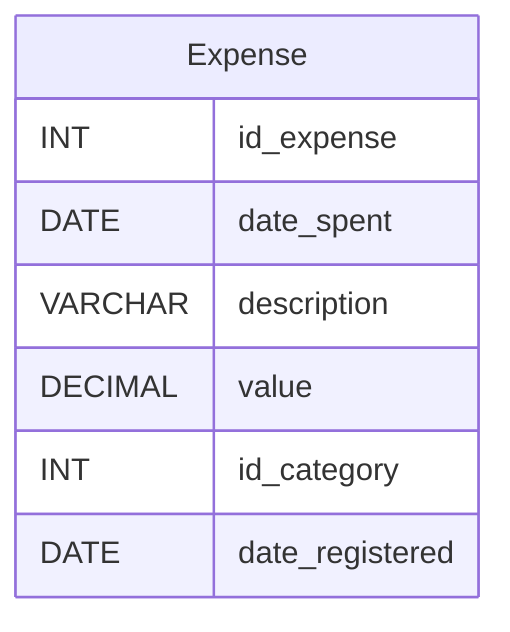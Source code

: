 erDiagram
     Expense {
        INT id_expense
        DATE date_spent
        VARCHAR description
        DECIMAL value
        INT id_category
        DATE date_registered
    }
